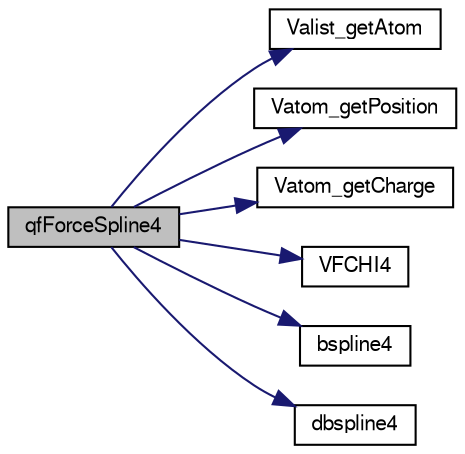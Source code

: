 digraph "qfForceSpline4"
{
  edge [fontname="FreeSans",fontsize="10",labelfontname="FreeSans",labelfontsize="10"];
  node [fontname="FreeSans",fontsize="10",shape=record];
  rankdir="LR";
  Node1 [label="qfForceSpline4",height=0.2,width=0.4,color="black", fillcolor="grey75", style="filled" fontcolor="black"];
  Node1 -> Node2 [color="midnightblue",fontsize="10",style="solid",fontname="FreeSans"];
  Node2 [label="Valist_getAtom",height=0.2,width=0.4,color="black", fillcolor="white", style="filled",URL="$group___valist.html#gaf9175f6b6d2c33ad79bd525fc9e0e043",tooltip="Get pointer to particular atom in list."];
  Node1 -> Node3 [color="midnightblue",fontsize="10",style="solid",fontname="FreeSans"];
  Node3 [label="Vatom_getPosition",height=0.2,width=0.4,color="black", fillcolor="white", style="filled",URL="$group___vatom.html#ga282b06da5d33678cab1173a6fe5bc89c",tooltip="Get atomic position."];
  Node1 -> Node4 [color="midnightblue",fontsize="10",style="solid",fontname="FreeSans"];
  Node4 [label="Vatom_getCharge",height=0.2,width=0.4,color="black", fillcolor="white", style="filled",URL="$group___vatom.html#gad310786c8f4b295fea34c76b9c308ac5",tooltip="Get atomic charge."];
  Node1 -> Node5 [color="midnightblue",fontsize="10",style="solid",fontname="FreeSans"];
  Node5 [label="VFCHI4",height=0.2,width=0.4,color="black", fillcolor="white", style="filled",URL="$vpmg_8h.html#afcf864c3b65f0d536a2985d931dc4692",tooltip="Return 2.5 plus difference of i - f."];
  Node1 -> Node6 [color="midnightblue",fontsize="10",style="solid",fontname="FreeSans"];
  Node6 [label="bspline4",height=0.2,width=0.4,color="black", fillcolor="white", style="filled",URL="$vpmg_8h.html#ac953c7091df8e4a1df53463baf8fe7ee",tooltip="Evaluate a 5th Order B-Spline (4th order polynomial)"];
  Node1 -> Node7 [color="midnightblue",fontsize="10",style="solid",fontname="FreeSans"];
  Node7 [label="dbspline4",height=0.2,width=0.4,color="black", fillcolor="white", style="filled",URL="$vpmg_8h.html#a91d1557ecff0ea7809aface06c0c179e",tooltip="Evaluate a 5th Order B-Spline derivative (4th order polynomial)"];
}
